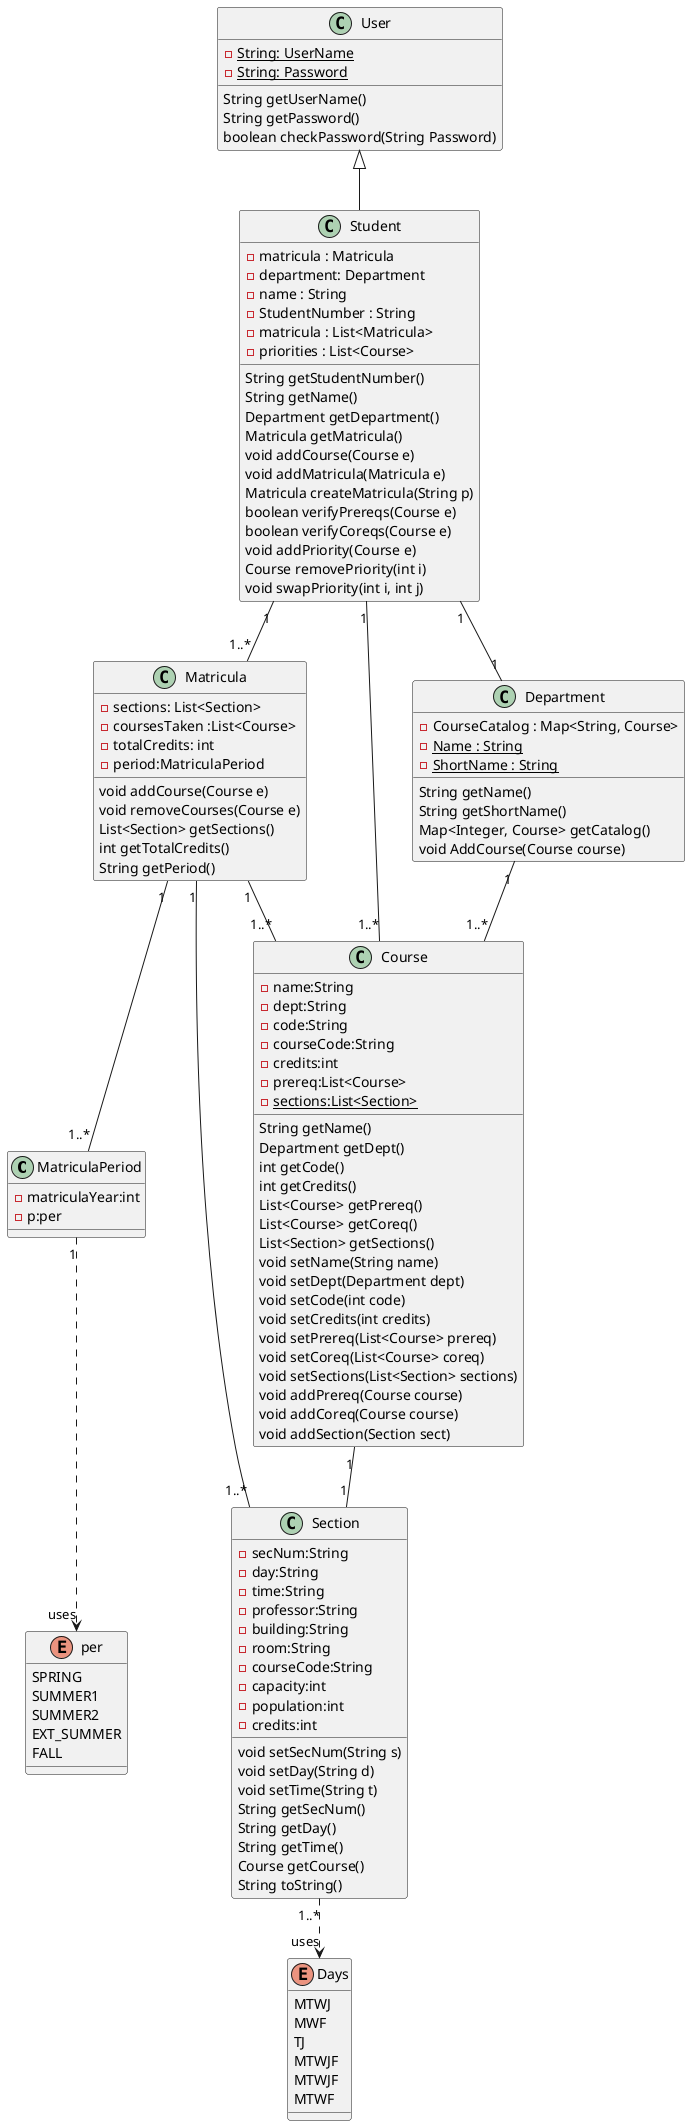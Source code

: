 @startuml classDiagram
MatriculaPeriod "1" -[dashed]-> "uses" per
Section "1..*" -[dashed]-> "uses" Days
Student "1" -- "1..*" Matricula 
Student "1" -- "1..*" Course
Student "1" -- "1" Department
Department "1" -- "1..*" Course
Matricula "1" -- "1..*" Section
Matricula "1" -- "1..*" Course
Course "1" -- "1" Section
Matricula "1" -- "1..*" MatriculaPeriod

class User{
    -{static}String: UserName
    -{static}String: Password
    String getUserName()
    String getPassword()
    boolean checkPassword(String Password)

}
Class Student extends User{
    -matricula : Matricula
    -department: Department
    -name : String
    -StudentNumber : String
    -matricula : List<Matricula>
    -priorities : List<Course>
    String getStudentNumber()
    String getName()
    Department getDepartment()
    Matricula getMatricula()
    void addCourse(Course e)
    void addMatricula(Matricula e)
    Matricula createMatricula(String p)
    boolean verifyPrereqs(Course e)
    boolean verifyCoreqs(Course e)
    void addPriority(Course e)
    Course removePriority(int i)
    void swapPriority(int i, int j)
}
Class Department {
    -CourseCatalog : Map<String, Course>
    -{static}Name : String
    -{static}ShortName : String
    String getName()
    String getShortName()
    Map<Integer, Course> getCatalog()
    void AddCourse(Course course)

}
Class Matricula{
    -sections: List<Section>
    -coursesTaken :List<Course>
    -totalCredits: int
    -period:MatriculaPeriod
    void addCourse(Course e)
    void removeCourses(Course e)
    List<Section> getSections()
    int getTotalCredits()
    String getPeriod()
    
}
class MatriculaPeriod{
    -matriculaYear:int
    -p:per
}
enum per{
    SPRING 
    SUMMER1
    SUMMER2
    EXT_SUMMER
    FALL
}
Class Course{
    -name:String
    -dept:String
    -code:String
    -courseCode:String
    -credits:int
    -prereq:List<Course>
    -{static}sections:List<Section>
    String getName()
    Department getDept()
    int getCode()
    int getCredits()
    List<Course> getPrereq()
    List<Course> getCoreq()
    List<Section> getSections()
    void setName(String name)
    void setDept(Department dept)
    void setCode(int code)
    void setCredits(int credits)
    void setPrereq(List<Course> prereq)
    void setCoreq(List<Course> coreq)
    void setSections(List<Section> sections)
    void addPrereq(Course course)
    void addCoreq(Course course)
    void addSection(Section sect)
}
Class Section{
    -secNum:String
    -day:String
    -time:String
    -professor:String
    -building:String
    -room:String
    -courseCode:String
    -capacity:int
    -population:int
    -credits:int
    void setSecNum(String s)
    void setDay(String d)
    void setTime(String t)
    String getSecNum()
    String getDay()
    String getTime()
    Course getCourse()
    String toString()
}
enum Days{
    MTWJ
    MWF
    TJ
    MTWJF
    MTWJF
    MTWF

}
@enduml